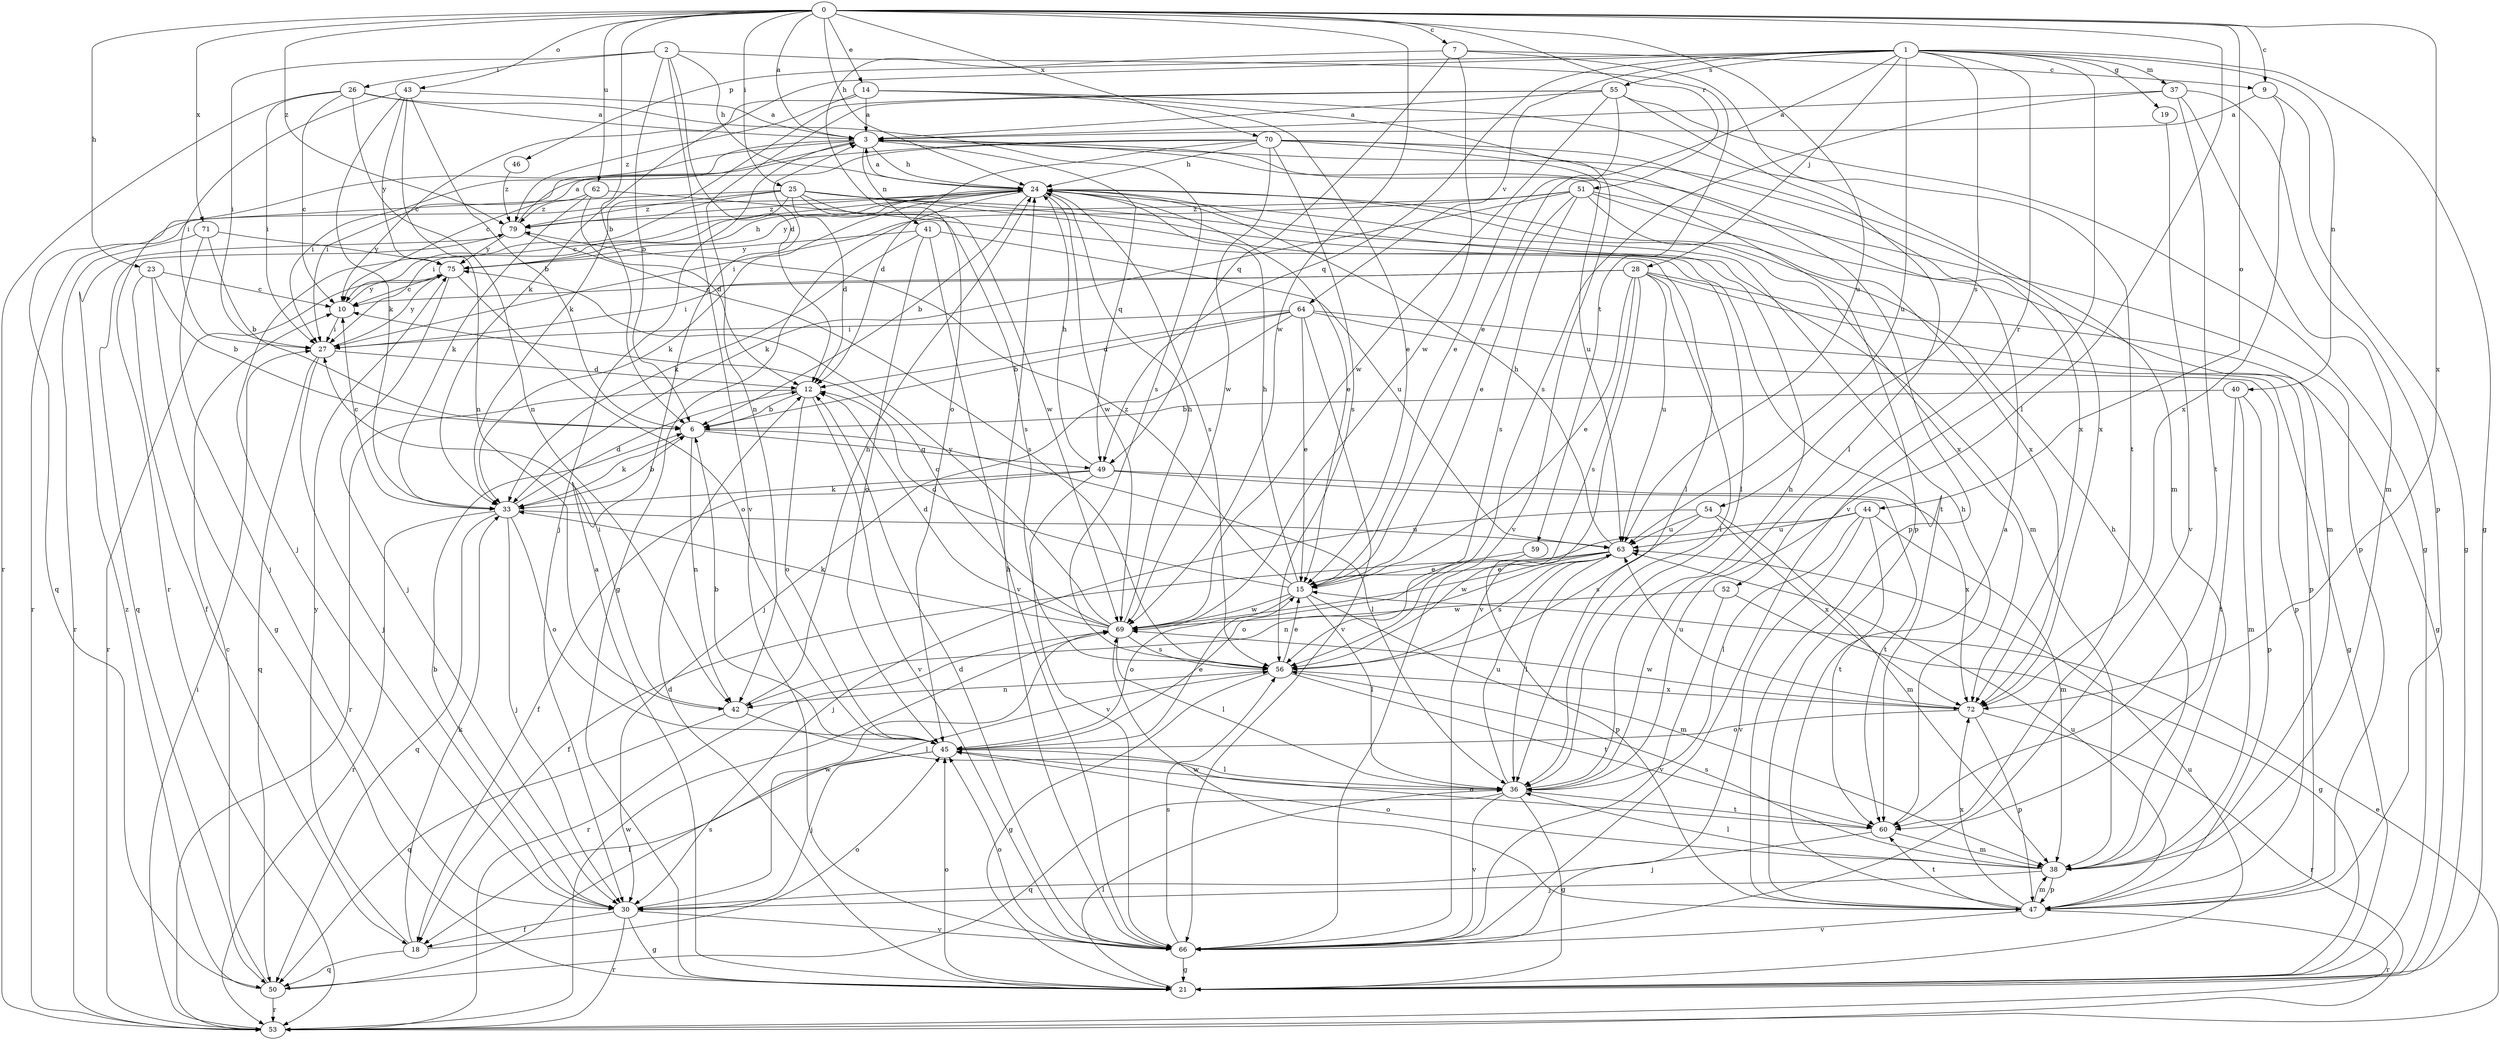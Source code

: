strict digraph  {
0;
1;
2;
3;
6;
7;
9;
10;
12;
14;
15;
18;
19;
21;
23;
24;
25;
26;
27;
28;
30;
33;
36;
37;
38;
40;
41;
42;
43;
44;
45;
46;
47;
49;
50;
51;
52;
53;
54;
55;
56;
59;
60;
62;
63;
64;
66;
69;
70;
71;
72;
75;
79;
0 -> 3  [label=a];
0 -> 6  [label=b];
0 -> 7  [label=c];
0 -> 9  [label=c];
0 -> 14  [label=e];
0 -> 23  [label=h];
0 -> 24  [label=h];
0 -> 25  [label=i];
0 -> 36  [label=l];
0 -> 43  [label=o];
0 -> 44  [label=o];
0 -> 51  [label=r];
0 -> 62  [label=u];
0 -> 63  [label=u];
0 -> 69  [label=w];
0 -> 70  [label=x];
0 -> 71  [label=x];
0 -> 72  [label=x];
0 -> 79  [label=z];
1 -> 15  [label=e];
1 -> 19  [label=g];
1 -> 21  [label=g];
1 -> 28  [label=j];
1 -> 33  [label=k];
1 -> 37  [label=m];
1 -> 40  [label=n];
1 -> 46  [label=p];
1 -> 49  [label=q];
1 -> 52  [label=r];
1 -> 54  [label=s];
1 -> 55  [label=s];
1 -> 63  [label=u];
1 -> 64  [label=v];
1 -> 66  [label=v];
2 -> 6  [label=b];
2 -> 12  [label=d];
2 -> 24  [label=h];
2 -> 26  [label=i];
2 -> 27  [label=i];
2 -> 59  [label=t];
2 -> 66  [label=v];
3 -> 24  [label=h];
3 -> 27  [label=i];
3 -> 30  [label=j];
3 -> 41  [label=n];
3 -> 47  [label=p];
3 -> 49  [label=q];
3 -> 53  [label=r];
3 -> 72  [label=x];
6 -> 33  [label=k];
6 -> 36  [label=l];
6 -> 42  [label=n];
6 -> 49  [label=q];
7 -> 9  [label=c];
7 -> 45  [label=o];
7 -> 49  [label=q];
7 -> 60  [label=t];
7 -> 69  [label=w];
9 -> 3  [label=a];
9 -> 21  [label=g];
9 -> 72  [label=x];
10 -> 27  [label=i];
10 -> 75  [label=y];
12 -> 6  [label=b];
12 -> 45  [label=o];
12 -> 53  [label=r];
12 -> 66  [label=v];
14 -> 3  [label=a];
14 -> 10  [label=c];
14 -> 15  [label=e];
14 -> 38  [label=m];
14 -> 66  [label=v];
14 -> 79  [label=z];
15 -> 12  [label=d];
15 -> 24  [label=h];
15 -> 36  [label=l];
15 -> 38  [label=m];
15 -> 45  [label=o];
15 -> 69  [label=w];
15 -> 79  [label=z];
18 -> 33  [label=k];
18 -> 45  [label=o];
18 -> 50  [label=q];
18 -> 75  [label=y];
19 -> 66  [label=v];
21 -> 3  [label=a];
21 -> 12  [label=d];
21 -> 36  [label=l];
21 -> 45  [label=o];
21 -> 63  [label=u];
23 -> 6  [label=b];
23 -> 10  [label=c];
23 -> 18  [label=f];
23 -> 21  [label=g];
24 -> 3  [label=a];
24 -> 6  [label=b];
24 -> 15  [label=e];
24 -> 21  [label=g];
24 -> 27  [label=i];
24 -> 33  [label=k];
24 -> 53  [label=r];
24 -> 56  [label=s];
24 -> 69  [label=w];
24 -> 72  [label=x];
24 -> 75  [label=y];
24 -> 79  [label=z];
25 -> 10  [label=c];
25 -> 12  [label=d];
25 -> 30  [label=j];
25 -> 36  [label=l];
25 -> 38  [label=m];
25 -> 50  [label=q];
25 -> 56  [label=s];
25 -> 60  [label=t];
25 -> 69  [label=w];
25 -> 79  [label=z];
26 -> 3  [label=a];
26 -> 10  [label=c];
26 -> 27  [label=i];
26 -> 42  [label=n];
26 -> 53  [label=r];
26 -> 56  [label=s];
27 -> 12  [label=d];
27 -> 30  [label=j];
27 -> 50  [label=q];
27 -> 75  [label=y];
28 -> 10  [label=c];
28 -> 15  [label=e];
28 -> 21  [label=g];
28 -> 27  [label=i];
28 -> 36  [label=l];
28 -> 47  [label=p];
28 -> 56  [label=s];
28 -> 63  [label=u];
28 -> 66  [label=v];
30 -> 6  [label=b];
30 -> 18  [label=f];
30 -> 21  [label=g];
30 -> 53  [label=r];
30 -> 66  [label=v];
30 -> 69  [label=w];
33 -> 6  [label=b];
33 -> 10  [label=c];
33 -> 12  [label=d];
33 -> 30  [label=j];
33 -> 45  [label=o];
33 -> 50  [label=q];
33 -> 53  [label=r];
33 -> 63  [label=u];
36 -> 21  [label=g];
36 -> 24  [label=h];
36 -> 50  [label=q];
36 -> 60  [label=t];
36 -> 63  [label=u];
36 -> 66  [label=v];
37 -> 3  [label=a];
37 -> 38  [label=m];
37 -> 47  [label=p];
37 -> 56  [label=s];
37 -> 60  [label=t];
38 -> 24  [label=h];
38 -> 30  [label=j];
38 -> 36  [label=l];
38 -> 45  [label=o];
38 -> 47  [label=p];
38 -> 56  [label=s];
40 -> 6  [label=b];
40 -> 38  [label=m];
40 -> 47  [label=p];
40 -> 60  [label=t];
41 -> 33  [label=k];
41 -> 45  [label=o];
41 -> 63  [label=u];
41 -> 66  [label=v];
41 -> 75  [label=y];
42 -> 24  [label=h];
42 -> 27  [label=i];
42 -> 36  [label=l];
42 -> 50  [label=q];
43 -> 3  [label=a];
43 -> 6  [label=b];
43 -> 27  [label=i];
43 -> 33  [label=k];
43 -> 42  [label=n];
43 -> 75  [label=y];
44 -> 36  [label=l];
44 -> 38  [label=m];
44 -> 45  [label=o];
44 -> 60  [label=t];
44 -> 63  [label=u];
44 -> 66  [label=v];
45 -> 6  [label=b];
45 -> 15  [label=e];
45 -> 18  [label=f];
45 -> 30  [label=j];
45 -> 36  [label=l];
46 -> 79  [label=z];
47 -> 3  [label=a];
47 -> 38  [label=m];
47 -> 53  [label=r];
47 -> 60  [label=t];
47 -> 63  [label=u];
47 -> 66  [label=v];
47 -> 69  [label=w];
47 -> 72  [label=x];
49 -> 18  [label=f];
49 -> 24  [label=h];
49 -> 33  [label=k];
49 -> 60  [label=t];
49 -> 66  [label=v];
49 -> 72  [label=x];
50 -> 10  [label=c];
50 -> 53  [label=r];
50 -> 56  [label=s];
50 -> 79  [label=z];
51 -> 15  [label=e];
51 -> 27  [label=i];
51 -> 33  [label=k];
51 -> 38  [label=m];
51 -> 47  [label=p];
51 -> 56  [label=s];
51 -> 72  [label=x];
51 -> 79  [label=z];
52 -> 21  [label=g];
52 -> 66  [label=v];
52 -> 69  [label=w];
53 -> 15  [label=e];
53 -> 27  [label=i];
53 -> 69  [label=w];
54 -> 30  [label=j];
54 -> 38  [label=m];
54 -> 56  [label=s];
54 -> 63  [label=u];
54 -> 72  [label=x];
55 -> 3  [label=a];
55 -> 15  [label=e];
55 -> 21  [label=g];
55 -> 33  [label=k];
55 -> 36  [label=l];
55 -> 42  [label=n];
55 -> 69  [label=w];
56 -> 15  [label=e];
56 -> 21  [label=g];
56 -> 42  [label=n];
56 -> 60  [label=t];
56 -> 72  [label=x];
59 -> 15  [label=e];
59 -> 47  [label=p];
60 -> 24  [label=h];
60 -> 30  [label=j];
60 -> 38  [label=m];
60 -> 45  [label=o];
62 -> 12  [label=d];
62 -> 33  [label=k];
62 -> 36  [label=l];
62 -> 79  [label=z];
63 -> 15  [label=e];
63 -> 18  [label=f];
63 -> 24  [label=h];
63 -> 36  [label=l];
63 -> 42  [label=n];
63 -> 56  [label=s];
63 -> 69  [label=w];
64 -> 6  [label=b];
64 -> 12  [label=d];
64 -> 15  [label=e];
64 -> 21  [label=g];
64 -> 27  [label=i];
64 -> 30  [label=j];
64 -> 47  [label=p];
64 -> 66  [label=v];
66 -> 12  [label=d];
66 -> 21  [label=g];
66 -> 24  [label=h];
66 -> 45  [label=o];
66 -> 56  [label=s];
69 -> 10  [label=c];
69 -> 12  [label=d];
69 -> 24  [label=h];
69 -> 33  [label=k];
69 -> 36  [label=l];
69 -> 53  [label=r];
69 -> 56  [label=s];
69 -> 75  [label=y];
70 -> 10  [label=c];
70 -> 12  [label=d];
70 -> 24  [label=h];
70 -> 27  [label=i];
70 -> 47  [label=p];
70 -> 56  [label=s];
70 -> 63  [label=u];
70 -> 69  [label=w];
70 -> 72  [label=x];
71 -> 6  [label=b];
71 -> 30  [label=j];
71 -> 53  [label=r];
71 -> 75  [label=y];
72 -> 45  [label=o];
72 -> 47  [label=p];
72 -> 53  [label=r];
72 -> 63  [label=u];
72 -> 69  [label=w];
75 -> 10  [label=c];
75 -> 24  [label=h];
75 -> 30  [label=j];
75 -> 45  [label=o];
75 -> 53  [label=r];
79 -> 3  [label=a];
79 -> 50  [label=q];
79 -> 56  [label=s];
79 -> 75  [label=y];
}
